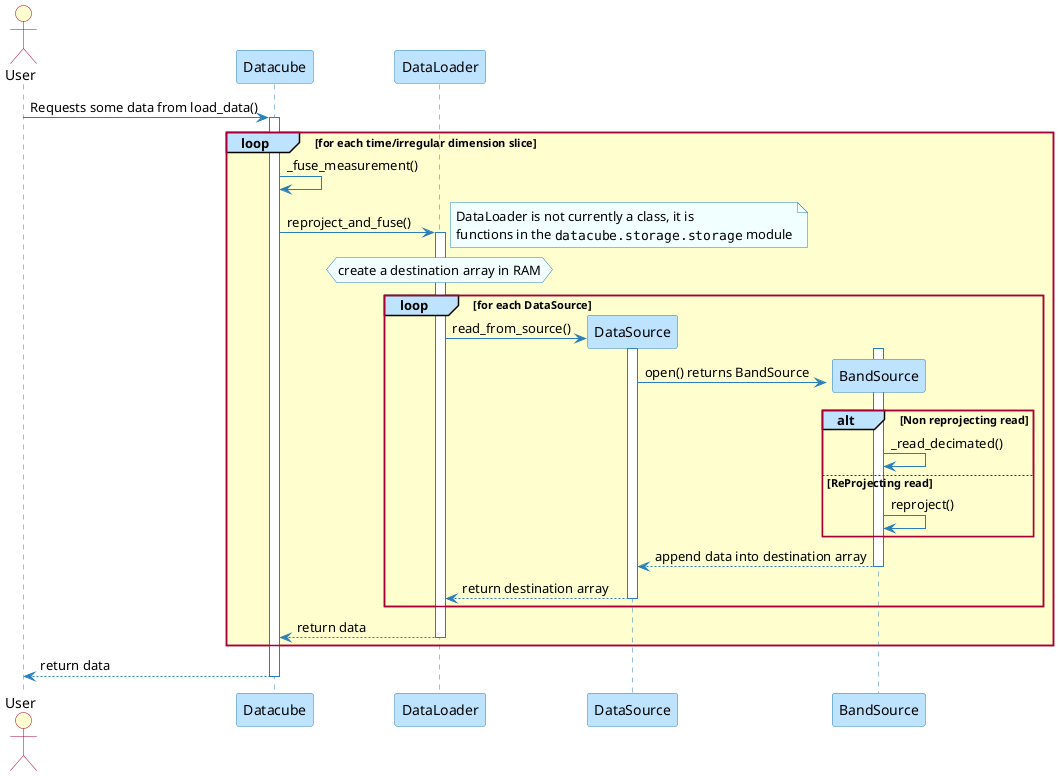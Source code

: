 @startuml current-data-read
skinparam backgroundColor white

skinparam note {
    BackgroundColor #F1FFFF
    BorderColor #2980B9
}

skinparam activity {
    BackgroundColor #BDE3FF
    ArrowColor #2980B9
    BorderColor #2980B9
    StartColor #227BC6
    EndColor #227BC6
    BarColor #227BC6
}

skinparam sequence {
    ArrowColor  #2980B9
    DividerBackgroundColor  #BDE3FF
    GroupBackgroundColor    #BDE3FF
    LifeLineBackgroundColor white
    LifeLineBorderColor #2980B9
    ParticipantBackgroundColor  #BDE3FF
    ParticipantBorderColor  #2980B9
    BoxLineColor    #2980B9
    BoxBackgroundColor  #DDDDDD
}

skinparam actorBackgroundColor #FEFECE
skinparam actorBorderColor    #A80036

skinparam usecaseArrowColor   #A80036
skinparam usecaseBackgroundColor  #FEFECE
skinparam usecaseBorderColor  #A80036

skinparam classArrowColor #A80036
skinparam classBackgroundColor    #FEFECE
skinparam classBorderColor    #A80036

skinparam objectArrowColor    #A80036
skinparam objectBackgroundColor   #FEFECE
skinparam objectBorderColor   #A80036

skinparam packageBackgroundColor  #FEFECE
skinparam packageBorderColor  #A80036

skinparam stereotypeCBackgroundColor  #ADD1B2
skinparam stereotypeABackgroundColor  #A9DCDF
skinparam stereotypeIBackgroundColor  #B4A7E5
skinparam stereotypeEBackgroundColor  #EB937F

skinparam componentArrowColor #A80036
skinparam componentBackgroundColor    #FEFECE
skinparam componentBorderColor    #A80036
skinparam componentInterfaceBackgroundColor   #FEFECE
skinparam componentInterfaceBorderColor   #A80036

skinparam stateBackgroundColor #BDE3FF
skinparam stateBorderColor #2980B9
skinparam stateArrowColor #2980B9
skinparam stateStartColor black
skinparam stateEndColor   black

actor User


User -> Datacube: Requests some data from load_data()
activate Datacube

loop for each time/irregular dimension slice
  Datacube -> Datacube: _fuse_measurement()
  Datacube -> DataLoader:  reproject_and_fuse()
  note right
    DataLoader is not currently a class, it is 
    functions in the ""datacube.storage.storage"" module
  end note
  activate DataLoader
  hnote over DataLoader : create a destination array in RAM
  loop for each DataSource
    create DataSource
    DataLoader -> DataSource: read_from_source()
    activate DataSource

    create BandSource
    activate BandSource
    DataSource -> BandSource: open() returns BandSource
    alt Non reprojecting read
        BandSource -> BandSource: _read_decimated()
    else ReProjecting read
        BandSource -> BandSource: reproject()
    end
    BandSource --> DataSource: append data into destination array
    deactivate BandSource
    DataSource --> DataLoader: return destination array
    deactivate DataSource
  end
  DataLoader --> Datacube: return data
  deactivate DataLoader

end

Datacube --> User: return data
deactivate Datacube


@enduml